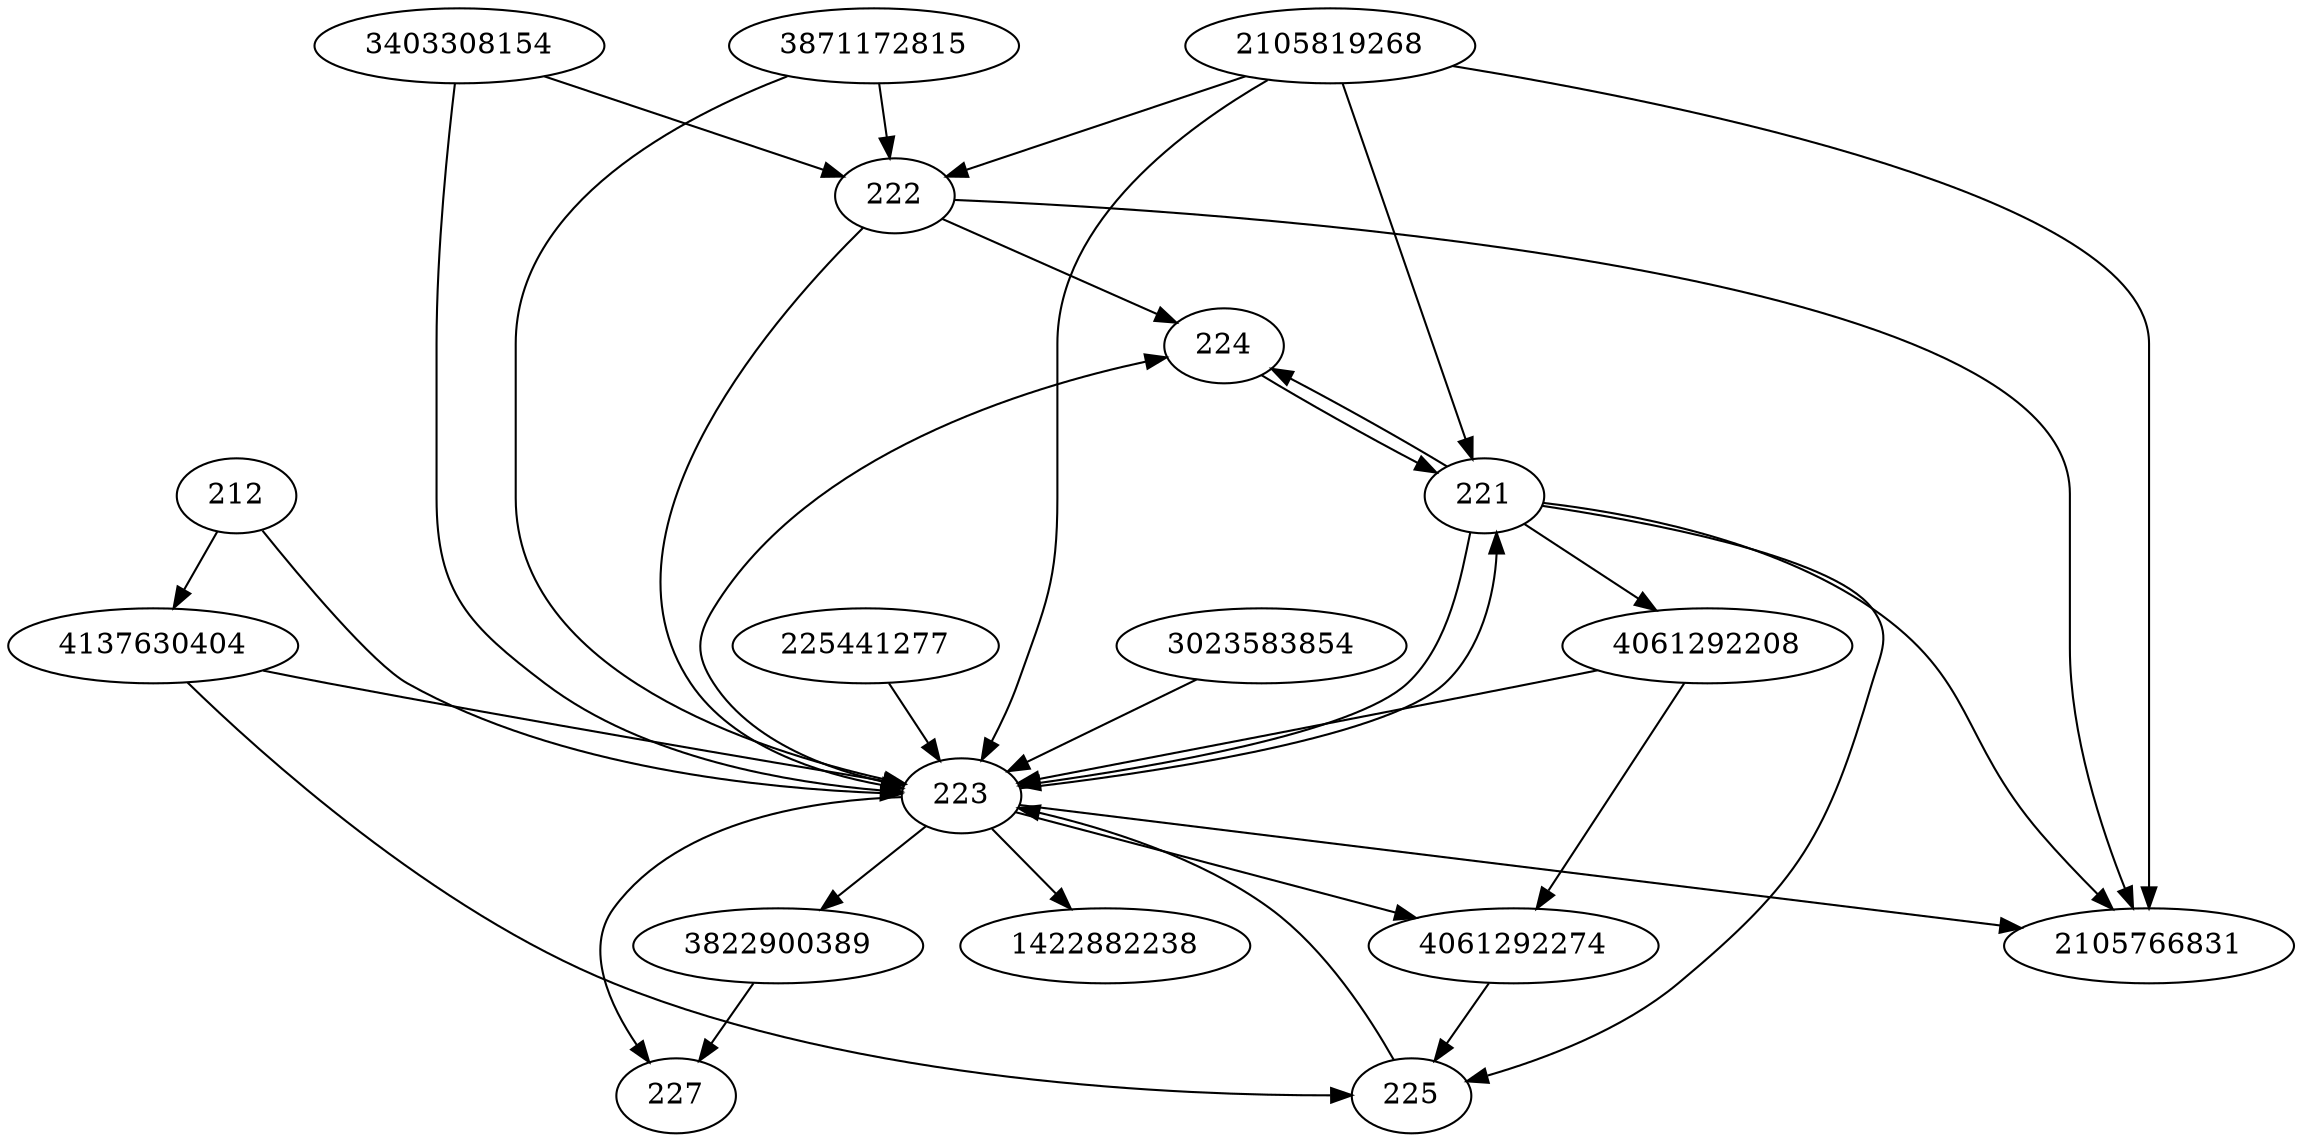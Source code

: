 strict digraph  {
224;
225;
227;
2105819268;
4137630404;
3822900389;
3023583854;
3871172815;
4061292208;
2105766831;
4061292274;
222;
212;
221;
3403308154;
225441277;
1422882238;
223;
224 -> 221;
225 -> 223;
2105819268 -> 2105766831;
2105819268 -> 221;
2105819268 -> 222;
2105819268 -> 223;
4137630404 -> 223;
4137630404 -> 225;
3822900389 -> 227;
3023583854 -> 223;
3871172815 -> 222;
3871172815 -> 223;
4061292208 -> 4061292274;
4061292208 -> 223;
4061292274 -> 225;
222 -> 224;
222 -> 223;
222 -> 2105766831;
212 -> 223;
212 -> 4137630404;
221 -> 224;
221 -> 4061292208;
221 -> 223;
221 -> 225;
221 -> 2105766831;
3403308154 -> 222;
3403308154 -> 223;
225441277 -> 223;
223 -> 4061292274;
223 -> 224;
223 -> 1422882238;
223 -> 2105766831;
223 -> 3822900389;
223 -> 221;
223 -> 227;
}
